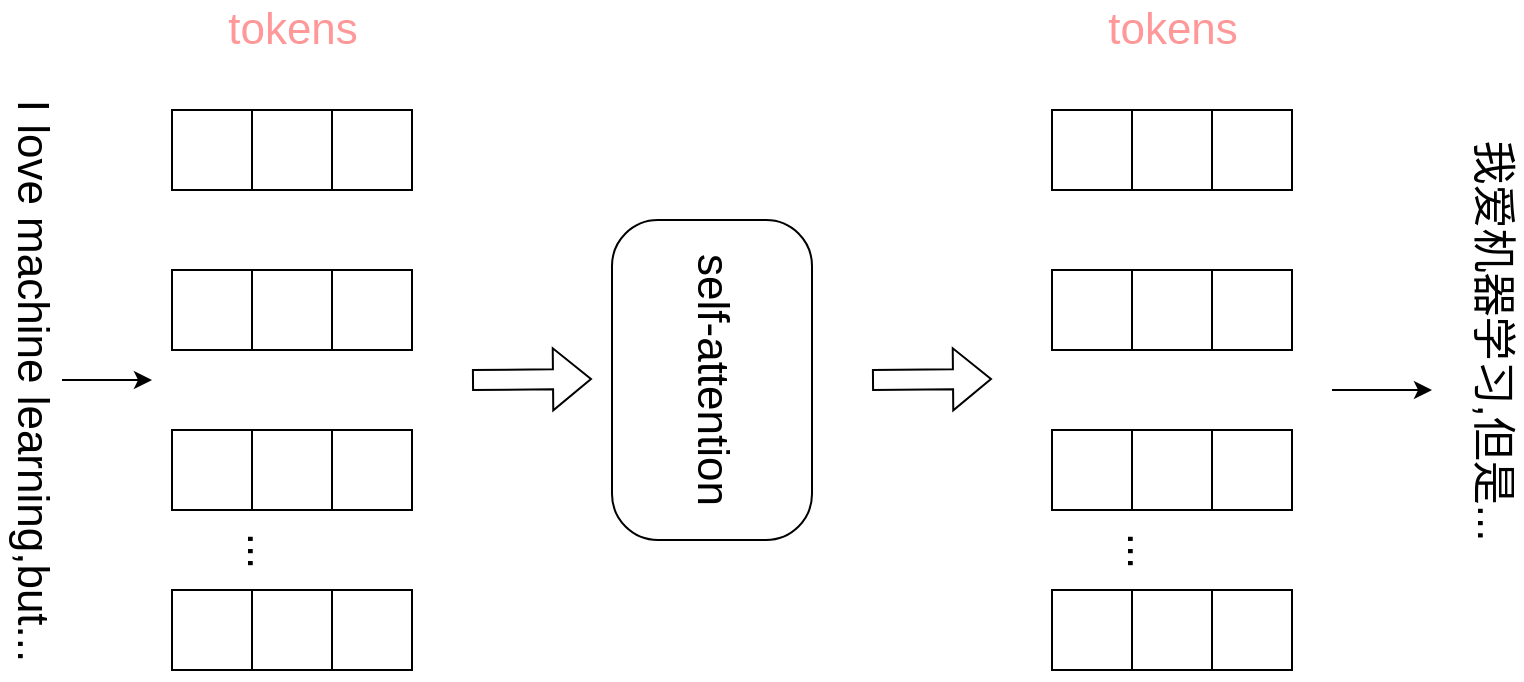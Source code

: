 <mxfile version="16.1.2" type="github">
  <diagram id="26mOtvKbW0ZpyLBuYgCi" name="第 1 页">
    <mxGraphModel dx="1698" dy="899" grid="1" gridSize="10" guides="1" tooltips="1" connect="1" arrows="1" fold="1" page="1" pageScale="1" pageWidth="827" pageHeight="1169" math="0" shadow="0">
      <root>
        <mxCell id="0" />
        <mxCell id="1" parent="0" />
        <mxCell id="E8vI-PrKXHrXM8HTYCh4-74" style="edgeStyle=orthogonalEdgeStyle;rounded=0;orthogonalLoop=1;jettySize=auto;html=1;fontSize=22;" edge="1" parent="1" source="E8vI-PrKXHrXM8HTYCh4-58">
          <mxGeometry relative="1" as="geometry">
            <mxPoint x="110" y="735" as="targetPoint" />
          </mxGeometry>
        </mxCell>
        <mxCell id="E8vI-PrKXHrXM8HTYCh4-58" value="I&amp;nbsp;love&amp;nbsp;machine&amp;nbsp;learning,but..." style="text;html=1;resizable=0;autosize=1;align=center;verticalAlign=middle;points=[];fillColor=none;strokeColor=none;rounded=0;fontSize=22;rotation=90;" vertex="1" parent="1">
          <mxGeometry x="-100" y="720" width="300" height="30" as="geometry" />
        </mxCell>
        <mxCell id="E8vI-PrKXHrXM8HTYCh4-59" value="我爱机器学习,但是..." style="text;html=1;resizable=0;autosize=1;align=center;verticalAlign=middle;points=[];fillColor=none;strokeColor=none;rounded=0;fontSize=22;rotation=90;" vertex="1" parent="1">
          <mxGeometry x="670" y="700" width="220" height="30" as="geometry" />
        </mxCell>
        <mxCell id="E8vI-PrKXHrXM8HTYCh4-75" value="" style="group" vertex="1" connectable="0" parent="1">
          <mxGeometry x="120" y="600" width="120" height="280" as="geometry" />
        </mxCell>
        <mxCell id="E8vI-PrKXHrXM8HTYCh4-60" value="" style="group;rotation=90;" vertex="1" connectable="0" parent="E8vI-PrKXHrXM8HTYCh4-75">
          <mxGeometry x="40" y="-40" width="40" height="120" as="geometry" />
        </mxCell>
        <mxCell id="E8vI-PrKXHrXM8HTYCh4-3" value="" style="whiteSpace=wrap;html=1;aspect=fixed;direction=west;rotation=90;" vertex="1" parent="E8vI-PrKXHrXM8HTYCh4-60">
          <mxGeometry x="40" y="40" width="40" height="40" as="geometry" />
        </mxCell>
        <mxCell id="E8vI-PrKXHrXM8HTYCh4-4" value="" style="whiteSpace=wrap;html=1;aspect=fixed;direction=west;rotation=90;" vertex="1" parent="E8vI-PrKXHrXM8HTYCh4-60">
          <mxGeometry x="-40" y="40" width="40" height="40" as="geometry" />
        </mxCell>
        <mxCell id="E8vI-PrKXHrXM8HTYCh4-2" value="" style="whiteSpace=wrap;html=1;aspect=fixed;direction=west;rotation=90;" vertex="1" parent="E8vI-PrKXHrXM8HTYCh4-60">
          <mxGeometry y="40" width="40" height="40" as="geometry" />
        </mxCell>
        <mxCell id="E8vI-PrKXHrXM8HTYCh4-61" value="" style="group;rotation=90;" vertex="1" connectable="0" parent="E8vI-PrKXHrXM8HTYCh4-75">
          <mxGeometry x="40" y="40" width="40" height="120" as="geometry" />
        </mxCell>
        <mxCell id="E8vI-PrKXHrXM8HTYCh4-62" value="" style="whiteSpace=wrap;html=1;aspect=fixed;direction=west;rotation=90;" vertex="1" parent="E8vI-PrKXHrXM8HTYCh4-61">
          <mxGeometry x="40" y="40" width="40" height="40" as="geometry" />
        </mxCell>
        <mxCell id="E8vI-PrKXHrXM8HTYCh4-63" value="" style="whiteSpace=wrap;html=1;aspect=fixed;direction=west;rotation=90;" vertex="1" parent="E8vI-PrKXHrXM8HTYCh4-61">
          <mxGeometry x="-40" y="40" width="40" height="40" as="geometry" />
        </mxCell>
        <mxCell id="E8vI-PrKXHrXM8HTYCh4-64" value="" style="whiteSpace=wrap;html=1;aspect=fixed;direction=west;rotation=90;" vertex="1" parent="E8vI-PrKXHrXM8HTYCh4-61">
          <mxGeometry y="40" width="40" height="40" as="geometry" />
        </mxCell>
        <mxCell id="E8vI-PrKXHrXM8HTYCh4-66" value="" style="group;rotation=90;" vertex="1" connectable="0" parent="E8vI-PrKXHrXM8HTYCh4-75">
          <mxGeometry x="40" y="120" width="40" height="120" as="geometry" />
        </mxCell>
        <mxCell id="E8vI-PrKXHrXM8HTYCh4-67" value="" style="whiteSpace=wrap;html=1;aspect=fixed;direction=west;rotation=90;" vertex="1" parent="E8vI-PrKXHrXM8HTYCh4-66">
          <mxGeometry x="40" y="40" width="40" height="40" as="geometry" />
        </mxCell>
        <mxCell id="E8vI-PrKXHrXM8HTYCh4-68" value="" style="whiteSpace=wrap;html=1;aspect=fixed;direction=west;rotation=90;" vertex="1" parent="E8vI-PrKXHrXM8HTYCh4-66">
          <mxGeometry x="-40" y="40" width="40" height="40" as="geometry" />
        </mxCell>
        <mxCell id="E8vI-PrKXHrXM8HTYCh4-69" value="" style="whiteSpace=wrap;html=1;aspect=fixed;direction=west;rotation=90;" vertex="1" parent="E8vI-PrKXHrXM8HTYCh4-66">
          <mxGeometry y="40" width="40" height="40" as="geometry" />
        </mxCell>
        <mxCell id="E8vI-PrKXHrXM8HTYCh4-20" value="&lt;font style=&quot;font-size: 22px&quot;&gt;...&lt;/font&gt;" style="text;html=1;resizable=0;autosize=1;align=center;verticalAlign=middle;points=[];fillColor=none;strokeColor=none;rounded=0;strokeWidth=2;rotation=90;" vertex="1" parent="E8vI-PrKXHrXM8HTYCh4-75">
          <mxGeometry x="30" y="210" width="30" height="20" as="geometry" />
        </mxCell>
        <mxCell id="E8vI-PrKXHrXM8HTYCh4-70" value="" style="group;rotation=90;" vertex="1" connectable="0" parent="E8vI-PrKXHrXM8HTYCh4-75">
          <mxGeometry x="40" y="200" width="40" height="120" as="geometry" />
        </mxCell>
        <mxCell id="E8vI-PrKXHrXM8HTYCh4-71" value="" style="whiteSpace=wrap;html=1;aspect=fixed;direction=west;rotation=90;" vertex="1" parent="E8vI-PrKXHrXM8HTYCh4-70">
          <mxGeometry x="40" y="40" width="40" height="40" as="geometry" />
        </mxCell>
        <mxCell id="E8vI-PrKXHrXM8HTYCh4-72" value="" style="whiteSpace=wrap;html=1;aspect=fixed;direction=west;rotation=90;" vertex="1" parent="E8vI-PrKXHrXM8HTYCh4-70">
          <mxGeometry x="-40" y="40" width="40" height="40" as="geometry" />
        </mxCell>
        <mxCell id="E8vI-PrKXHrXM8HTYCh4-73" value="" style="whiteSpace=wrap;html=1;aspect=fixed;direction=west;rotation=90;" vertex="1" parent="E8vI-PrKXHrXM8HTYCh4-70">
          <mxGeometry y="40" width="40" height="40" as="geometry" />
        </mxCell>
        <mxCell id="E8vI-PrKXHrXM8HTYCh4-78" value="self-attention" style="rounded=1;whiteSpace=wrap;html=1;fontSize=22;arcSize=23;rotation=90;" vertex="1" parent="1">
          <mxGeometry x="310" y="685" width="160" height="100" as="geometry" />
        </mxCell>
        <mxCell id="E8vI-PrKXHrXM8HTYCh4-79" value="" style="group" vertex="1" connectable="0" parent="1">
          <mxGeometry x="560" y="600" width="120" height="280" as="geometry" />
        </mxCell>
        <mxCell id="E8vI-PrKXHrXM8HTYCh4-80" value="" style="group;rotation=90;" vertex="1" connectable="0" parent="E8vI-PrKXHrXM8HTYCh4-79">
          <mxGeometry x="40" y="-40" width="40" height="120" as="geometry" />
        </mxCell>
        <mxCell id="E8vI-PrKXHrXM8HTYCh4-81" value="" style="whiteSpace=wrap;html=1;aspect=fixed;direction=west;rotation=90;" vertex="1" parent="E8vI-PrKXHrXM8HTYCh4-80">
          <mxGeometry x="40" y="40" width="40" height="40" as="geometry" />
        </mxCell>
        <mxCell id="E8vI-PrKXHrXM8HTYCh4-82" value="" style="whiteSpace=wrap;html=1;aspect=fixed;direction=west;rotation=90;" vertex="1" parent="E8vI-PrKXHrXM8HTYCh4-80">
          <mxGeometry x="-40" y="40" width="40" height="40" as="geometry" />
        </mxCell>
        <mxCell id="E8vI-PrKXHrXM8HTYCh4-83" value="" style="whiteSpace=wrap;html=1;aspect=fixed;direction=west;rotation=90;" vertex="1" parent="E8vI-PrKXHrXM8HTYCh4-80">
          <mxGeometry y="40" width="40" height="40" as="geometry" />
        </mxCell>
        <mxCell id="E8vI-PrKXHrXM8HTYCh4-84" value="" style="group;rotation=90;" vertex="1" connectable="0" parent="E8vI-PrKXHrXM8HTYCh4-79">
          <mxGeometry x="40" y="40" width="40" height="120" as="geometry" />
        </mxCell>
        <mxCell id="E8vI-PrKXHrXM8HTYCh4-85" value="" style="whiteSpace=wrap;html=1;aspect=fixed;direction=west;rotation=90;" vertex="1" parent="E8vI-PrKXHrXM8HTYCh4-84">
          <mxGeometry x="40" y="40" width="40" height="40" as="geometry" />
        </mxCell>
        <mxCell id="E8vI-PrKXHrXM8HTYCh4-86" value="" style="whiteSpace=wrap;html=1;aspect=fixed;direction=west;rotation=90;" vertex="1" parent="E8vI-PrKXHrXM8HTYCh4-84">
          <mxGeometry x="-40" y="40" width="40" height="40" as="geometry" />
        </mxCell>
        <mxCell id="E8vI-PrKXHrXM8HTYCh4-87" value="" style="whiteSpace=wrap;html=1;aspect=fixed;direction=west;rotation=90;" vertex="1" parent="E8vI-PrKXHrXM8HTYCh4-84">
          <mxGeometry y="40" width="40" height="40" as="geometry" />
        </mxCell>
        <mxCell id="E8vI-PrKXHrXM8HTYCh4-88" value="" style="group;rotation=90;" vertex="1" connectable="0" parent="E8vI-PrKXHrXM8HTYCh4-79">
          <mxGeometry x="40" y="120" width="40" height="120" as="geometry" />
        </mxCell>
        <mxCell id="E8vI-PrKXHrXM8HTYCh4-89" value="" style="whiteSpace=wrap;html=1;aspect=fixed;direction=west;rotation=90;" vertex="1" parent="E8vI-PrKXHrXM8HTYCh4-88">
          <mxGeometry x="40" y="40" width="40" height="40" as="geometry" />
        </mxCell>
        <mxCell id="E8vI-PrKXHrXM8HTYCh4-90" value="" style="whiteSpace=wrap;html=1;aspect=fixed;direction=west;rotation=90;" vertex="1" parent="E8vI-PrKXHrXM8HTYCh4-88">
          <mxGeometry x="-40" y="40" width="40" height="40" as="geometry" />
        </mxCell>
        <mxCell id="E8vI-PrKXHrXM8HTYCh4-91" value="" style="whiteSpace=wrap;html=1;aspect=fixed;direction=west;rotation=90;" vertex="1" parent="E8vI-PrKXHrXM8HTYCh4-88">
          <mxGeometry y="40" width="40" height="40" as="geometry" />
        </mxCell>
        <mxCell id="E8vI-PrKXHrXM8HTYCh4-92" value="&lt;font style=&quot;font-size: 22px&quot;&gt;...&lt;/font&gt;" style="text;html=1;resizable=0;autosize=1;align=center;verticalAlign=middle;points=[];fillColor=none;strokeColor=none;rounded=0;strokeWidth=2;rotation=90;" vertex="1" parent="E8vI-PrKXHrXM8HTYCh4-79">
          <mxGeometry x="30" y="210" width="30" height="20" as="geometry" />
        </mxCell>
        <mxCell id="E8vI-PrKXHrXM8HTYCh4-93" value="" style="group;rotation=90;" vertex="1" connectable="0" parent="E8vI-PrKXHrXM8HTYCh4-79">
          <mxGeometry x="40" y="200" width="40" height="120" as="geometry" />
        </mxCell>
        <mxCell id="E8vI-PrKXHrXM8HTYCh4-94" value="" style="whiteSpace=wrap;html=1;aspect=fixed;direction=west;rotation=90;" vertex="1" parent="E8vI-PrKXHrXM8HTYCh4-93">
          <mxGeometry x="40" y="40" width="40" height="40" as="geometry" />
        </mxCell>
        <mxCell id="E8vI-PrKXHrXM8HTYCh4-95" value="" style="whiteSpace=wrap;html=1;aspect=fixed;direction=west;rotation=90;" vertex="1" parent="E8vI-PrKXHrXM8HTYCh4-93">
          <mxGeometry x="-40" y="40" width="40" height="40" as="geometry" />
        </mxCell>
        <mxCell id="E8vI-PrKXHrXM8HTYCh4-96" value="" style="whiteSpace=wrap;html=1;aspect=fixed;direction=west;rotation=90;" vertex="1" parent="E8vI-PrKXHrXM8HTYCh4-93">
          <mxGeometry y="40" width="40" height="40" as="geometry" />
        </mxCell>
        <mxCell id="E8vI-PrKXHrXM8HTYCh4-100" value="" style="shape=flexArrow;endArrow=classic;html=1;rounded=0;fontSize=22;entryX=0.5;entryY=1;entryDx=0;entryDy=0;" edge="1" parent="1">
          <mxGeometry width="50" height="50" relative="1" as="geometry">
            <mxPoint x="470" y="735" as="sourcePoint" />
            <mxPoint x="530" y="734.5" as="targetPoint" />
          </mxGeometry>
        </mxCell>
        <mxCell id="E8vI-PrKXHrXM8HTYCh4-102" value="" style="shape=flexArrow;endArrow=classic;html=1;rounded=0;fontSize=22;entryX=0.5;entryY=1;entryDx=0;entryDy=0;" edge="1" parent="1">
          <mxGeometry width="50" height="50" relative="1" as="geometry">
            <mxPoint x="270" y="735" as="sourcePoint" />
            <mxPoint x="330" y="734.5" as="targetPoint" />
          </mxGeometry>
        </mxCell>
        <mxCell id="E8vI-PrKXHrXM8HTYCh4-104" value="" style="endArrow=classic;html=1;rounded=0;fontSize=22;" edge="1" parent="1">
          <mxGeometry width="50" height="50" relative="1" as="geometry">
            <mxPoint x="700" y="740" as="sourcePoint" />
            <mxPoint x="750" y="740" as="targetPoint" />
          </mxGeometry>
        </mxCell>
        <mxCell id="E8vI-PrKXHrXM8HTYCh4-105" value="&lt;font color=&quot;#ff9999&quot;&gt;tokens&lt;/font&gt;" style="text;html=1;resizable=0;autosize=1;align=center;verticalAlign=middle;points=[];fillColor=none;strokeColor=none;rounded=0;fontSize=22;" vertex="1" parent="1">
          <mxGeometry x="140" y="545" width="80" height="30" as="geometry" />
        </mxCell>
        <mxCell id="E8vI-PrKXHrXM8HTYCh4-106" value="&lt;font color=&quot;#ff9999&quot;&gt;tokens&lt;/font&gt;" style="text;html=1;resizable=0;autosize=1;align=center;verticalAlign=middle;points=[];fillColor=none;strokeColor=none;rounded=0;fontSize=22;" vertex="1" parent="1">
          <mxGeometry x="580" y="545" width="80" height="30" as="geometry" />
        </mxCell>
      </root>
    </mxGraphModel>
  </diagram>
</mxfile>
